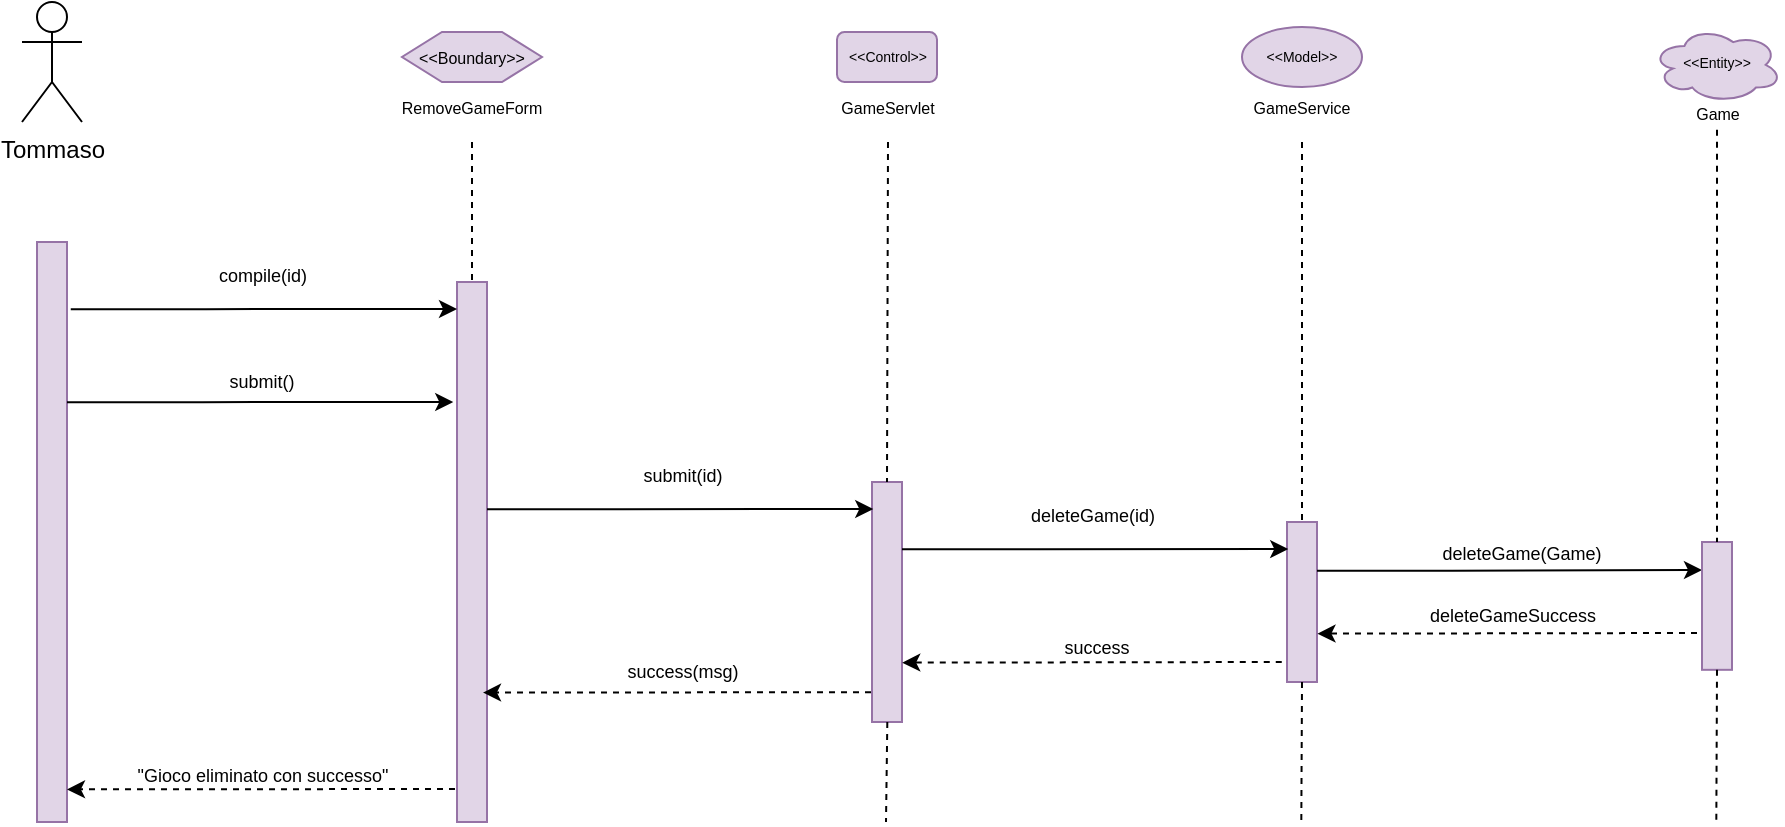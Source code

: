 <mxfile version="15.4.0" type="device"><diagram id="zaq00AHlqQfP13uIktSH" name="Page-1"><mxGraphModel dx="1328" dy="688" grid="1" gridSize="10" guides="1" tooltips="1" connect="1" arrows="1" fold="1" page="1" pageScale="1" pageWidth="827" pageHeight="1169" math="0" shadow="0"><root><mxCell id="0"/><mxCell id="1" parent="0"/><mxCell id="RKbFUW7Za1edfqImhwlX-1" value="Tommaso" style="shape=umlActor;verticalLabelPosition=bottom;verticalAlign=top;html=1;outlineConnect=0;" parent="1" vertex="1"><mxGeometry x="310" y="450" width="30" height="60" as="geometry"/></mxCell><mxCell id="RKbFUW7Za1edfqImhwlX-2" value="" style="rounded=0;whiteSpace=wrap;html=1;fillColor=#e1d5e7;strokeColor=#9673a6;" parent="1" vertex="1"><mxGeometry x="317.5" y="570" width="15" height="290" as="geometry"/></mxCell><mxCell id="RKbFUW7Za1edfqImhwlX-3" value="" style="rounded=0;whiteSpace=wrap;html=1;fillColor=#e1d5e7;strokeColor=#9673a6;" parent="1" vertex="1"><mxGeometry x="527.5" y="590" width="15" height="270" as="geometry"/></mxCell><mxCell id="RKbFUW7Za1edfqImhwlX-4" value="" style="endArrow=none;dashed=1;html=1;rounded=0;fontSize=8;entryX=0.5;entryY=0;entryDx=0;entryDy=0;exitX=0.5;exitY=1;exitDx=0;exitDy=0;" parent="1" target="RKbFUW7Za1edfqImhwlX-3" edge="1"><mxGeometry width="50" height="50" relative="1" as="geometry"><mxPoint x="535.0" y="520" as="sourcePoint"/><mxPoint x="557.5" y="580" as="targetPoint"/></mxGeometry></mxCell><mxCell id="RKbFUW7Za1edfqImhwlX-5" value="&amp;lt;&amp;lt;Boundary&amp;gt;&amp;gt;" style="shape=hexagon;perimeter=hexagonPerimeter2;whiteSpace=wrap;html=1;fixedSize=1;fontSize=8;fillColor=#e1d5e7;strokeColor=#9673a6;" parent="1" vertex="1"><mxGeometry x="500" y="465" width="70" height="25" as="geometry"/></mxCell><mxCell id="RKbFUW7Za1edfqImhwlX-6" value="&lt;div&gt;RemoveGameForm&lt;/div&gt;" style="text;html=1;strokeColor=none;fillColor=none;align=center;verticalAlign=middle;whiteSpace=wrap;rounded=0;fontSize=8;" parent="1" vertex="1"><mxGeometry x="520" y="495" width="30" height="15" as="geometry"/></mxCell><mxCell id="RKbFUW7Za1edfqImhwlX-7" value="submit()" style="text;html=1;strokeColor=none;fillColor=none;align=center;verticalAlign=middle;whiteSpace=wrap;rounded=0;fontSize=9;" parent="1" vertex="1"><mxGeometry x="370" y="630" width="120" height="20" as="geometry"/></mxCell><mxCell id="RKbFUW7Za1edfqImhwlX-8" value="&amp;lt;&amp;lt;Control&amp;gt;&amp;gt;" style="rounded=1;whiteSpace=wrap;html=1;fontSize=7;fillColor=#e1d5e7;strokeColor=#9673a6;" parent="1" vertex="1"><mxGeometry x="717.5" y="465" width="50" height="25" as="geometry"/></mxCell><mxCell id="RKbFUW7Za1edfqImhwlX-9" value="GameServlet" style="text;html=1;strokeColor=none;fillColor=none;align=center;verticalAlign=middle;whiteSpace=wrap;rounded=0;fontSize=8;" parent="1" vertex="1"><mxGeometry x="727.5" y="495" width="30" height="15" as="geometry"/></mxCell><mxCell id="RKbFUW7Za1edfqImhwlX-10" value="" style="rounded=0;whiteSpace=wrap;html=1;fillColor=#e1d5e7;strokeColor=#9673a6;" parent="1" vertex="1"><mxGeometry x="735" y="690" width="15" height="120" as="geometry"/></mxCell><mxCell id="RKbFUW7Za1edfqImhwlX-11" value="" style="endArrow=none;dashed=1;html=1;rounded=0;fontSize=8;entryX=0.5;entryY=0;entryDx=0;entryDy=0;" parent="1" target="RKbFUW7Za1edfqImhwlX-10" edge="1"><mxGeometry width="50" height="50" relative="1" as="geometry"><mxPoint x="743" y="520" as="sourcePoint"/><mxPoint x="787.5" y="593.5" as="targetPoint"/></mxGeometry></mxCell><mxCell id="RKbFUW7Za1edfqImhwlX-12" value="&amp;lt;&amp;lt;Model&amp;gt;&amp;gt;" style="ellipse;whiteSpace=wrap;html=1;fontSize=7;fillColor=#e1d5e7;strokeColor=#9673a6;" parent="1" vertex="1"><mxGeometry x="920" y="462.5" width="60" height="30" as="geometry"/></mxCell><mxCell id="RKbFUW7Za1edfqImhwlX-14" value="" style="rounded=0;whiteSpace=wrap;html=1;fillColor=#e1d5e7;strokeColor=#9673a6;" parent="1" vertex="1"><mxGeometry x="942.5" y="710" width="15" height="80" as="geometry"/></mxCell><mxCell id="RKbFUW7Za1edfqImhwlX-15" value="" style="endArrow=none;dashed=1;html=1;rounded=0;fontSize=8;entryX=0.5;entryY=0;entryDx=0;entryDy=0;" parent="1" target="RKbFUW7Za1edfqImhwlX-14" edge="1"><mxGeometry width="50" height="50" relative="1" as="geometry"><mxPoint x="950" y="520" as="sourcePoint"/><mxPoint x="972.5" y="618.5" as="targetPoint"/></mxGeometry></mxCell><mxCell id="RKbFUW7Za1edfqImhwlX-16" value="GameService" style="text;html=1;strokeColor=none;fillColor=none;align=center;verticalAlign=middle;whiteSpace=wrap;rounded=0;fontSize=8;" parent="1" vertex="1"><mxGeometry x="935" y="495" width="30" height="15" as="geometry"/></mxCell><mxCell id="RKbFUW7Za1edfqImhwlX-27" value="Game" style="text;html=1;strokeColor=none;fillColor=none;align=center;verticalAlign=middle;whiteSpace=wrap;rounded=0;fontSize=8;" parent="1" vertex="1"><mxGeometry x="1142.5" y="498.91" width="30" height="15" as="geometry"/></mxCell><mxCell id="RKbFUW7Za1edfqImhwlX-28" value="" style="endArrow=classic;html=1;rounded=0;exitX=1;exitY=0;exitDx=0;exitDy=0;entryX=-0.125;entryY=0.121;entryDx=0;entryDy=0;entryPerimeter=0;" parent="1" edge="1"><mxGeometry width="50" height="50" relative="1" as="geometry"><mxPoint x="332.5" y="650.07" as="sourcePoint"/><mxPoint x="525.625" y="650" as="targetPoint"/><Array as="points"><mxPoint x="380" y="650.07"/><mxPoint x="400" y="650.07"/></Array></mxGeometry></mxCell><mxCell id="RKbFUW7Za1edfqImhwlX-29" value="" style="endArrow=classic;html=1;rounded=0;exitX=1;exitY=0;exitDx=0;exitDy=0;entryX=-0.125;entryY=0.121;entryDx=0;entryDy=0;entryPerimeter=0;" parent="1" edge="1"><mxGeometry width="50" height="50" relative="1" as="geometry"><mxPoint x="542.5" y="703.57" as="sourcePoint"/><mxPoint x="735.625" y="703.5" as="targetPoint"/><Array as="points"><mxPoint x="590" y="703.57"/><mxPoint x="610" y="703.57"/></Array></mxGeometry></mxCell><mxCell id="RKbFUW7Za1edfqImhwlX-31" value="" style="endArrow=classic;html=1;rounded=0;exitX=1;exitY=0;exitDx=0;exitDy=0;entryX=-0.125;entryY=0.121;entryDx=0;entryDy=0;entryPerimeter=0;" parent="1" edge="1"><mxGeometry width="50" height="50" relative="1" as="geometry"><mxPoint x="334.38" y="603.57" as="sourcePoint"/><mxPoint x="527.505" y="603.5" as="targetPoint"/><Array as="points"><mxPoint x="381.88" y="603.57"/><mxPoint x="401.88" y="603.57"/></Array></mxGeometry></mxCell><mxCell id="RKbFUW7Za1edfqImhwlX-32" value="" style="endArrow=classic;html=1;rounded=0;dashed=1;fontSize=7;exitX=-0.047;exitY=0.97;exitDx=0;exitDy=0;exitPerimeter=0;" parent="1" edge="1"><mxGeometry width="50" height="50" relative="1" as="geometry"><mxPoint x="734.505" y="795.1" as="sourcePoint"/><mxPoint x="540.5" y="795.29" as="targetPoint"/></mxGeometry></mxCell><mxCell id="RKbFUW7Za1edfqImhwlX-33" value="" style="endArrow=classic;html=1;rounded=0;exitX=1;exitY=0;exitDx=0;exitDy=0;entryX=-0.125;entryY=0.121;entryDx=0;entryDy=0;entryPerimeter=0;" parent="1" edge="1"><mxGeometry width="50" height="50" relative="1" as="geometry"><mxPoint x="750" y="723.57" as="sourcePoint"/><mxPoint x="943.125" y="723.5" as="targetPoint"/><Array as="points"><mxPoint x="797.5" y="723.57"/><mxPoint x="817.5" y="723.57"/></Array></mxGeometry></mxCell><mxCell id="RKbFUW7Za1edfqImhwlX-34" value="&lt;div style=&quot;font-size: 9px&quot;&gt;&lt;font style=&quot;font-size: 9px&quot;&gt;compile(id)&lt;/font&gt;&lt;/div&gt;" style="text;html=1;strokeColor=none;fillColor=none;align=center;verticalAlign=middle;whiteSpace=wrap;rounded=0;fontSize=9;" parent="1" vertex="1"><mxGeometry x="332.5" y="570" width="195" height="33.5" as="geometry"/></mxCell><mxCell id="RKbFUW7Za1edfqImhwlX-35" value="success(msg)" style="text;html=1;strokeColor=none;fillColor=none;align=center;verticalAlign=middle;whiteSpace=wrap;rounded=0;fontSize=9;" parent="1" vertex="1"><mxGeometry x="542.5" y="768.32" width="195" height="33.5" as="geometry"/></mxCell><mxCell id="RKbFUW7Za1edfqImhwlX-36" value="&quot;Gioco eliminato con successo&quot;" style="text;html=1;strokeColor=none;fillColor=none;align=center;verticalAlign=middle;whiteSpace=wrap;rounded=0;fontSize=9;" parent="1" vertex="1"><mxGeometry x="332.5" y="820" width="195" height="33.5" as="geometry"/></mxCell><mxCell id="RKbFUW7Za1edfqImhwlX-37" value="success" style="text;html=1;strokeColor=none;fillColor=none;align=center;verticalAlign=middle;whiteSpace=wrap;rounded=0;fontSize=9;" parent="1" vertex="1"><mxGeometry x="750" y="756.5" width="195" height="33.5" as="geometry"/></mxCell><mxCell id="RKbFUW7Za1edfqImhwlX-40" value="" style="endArrow=classic;html=1;rounded=0;dashed=1;fontSize=7;" parent="1" edge="1"><mxGeometry width="50" height="50" relative="1" as="geometry"><mxPoint x="939.88" y="780" as="sourcePoint"/><mxPoint x="750.13" y="780.32" as="targetPoint"/></mxGeometry></mxCell><mxCell id="RKbFUW7Za1edfqImhwlX-44" value="" style="endArrow=classic;html=1;rounded=0;dashed=1;fontSize=7;exitX=-0.047;exitY=0.97;exitDx=0;exitDy=0;exitPerimeter=0;" parent="1" edge="1"><mxGeometry width="50" height="50" relative="1" as="geometry"><mxPoint x="526.505" y="843.5" as="sourcePoint"/><mxPoint x="332.5" y="843.69" as="targetPoint"/></mxGeometry></mxCell><mxCell id="YgpQ5zw9J8etLhVCyD7v-1" value="&lt;div style=&quot;font-size: 9px&quot;&gt;&lt;font style=&quot;font-size: 9px&quot;&gt;submit(id)&lt;/font&gt;&lt;/div&gt;" style="text;html=1;strokeColor=none;fillColor=none;align=center;verticalAlign=middle;whiteSpace=wrap;rounded=0;fontSize=9;" parent="1" vertex="1"><mxGeometry x="542.5" y="670" width="195" height="33.5" as="geometry"/></mxCell><mxCell id="YgpQ5zw9J8etLhVCyD7v-2" value="&lt;div style=&quot;font-size: 9px&quot;&gt;&lt;font style=&quot;font-size: 9px&quot;&gt;deleteGame(id)&lt;/font&gt;&lt;/div&gt;" style="text;html=1;strokeColor=none;fillColor=none;align=center;verticalAlign=middle;whiteSpace=wrap;rounded=0;fontSize=9;" parent="1" vertex="1"><mxGeometry x="747.5" y="690" width="195" height="33.5" as="geometry"/></mxCell><mxCell id="YgpQ5zw9J8etLhVCyD7v-8" value="&lt;font style=&quot;font-size: 9px&quot;&gt;deleteGame(Game)&lt;/font&gt;" style="text;html=1;strokeColor=none;fillColor=none;align=center;verticalAlign=middle;whiteSpace=wrap;rounded=0;" parent="1" vertex="1"><mxGeometry x="1030" y="710" width="60" height="30" as="geometry"/></mxCell><mxCell id="YgpQ5zw9J8etLhVCyD7v-13" value="" style="endArrow=classic;html=1;rounded=0;exitX=1;exitY=0;exitDx=0;exitDy=0;entryX=0;entryY=0.219;entryDx=0;entryDy=0;entryPerimeter=0;" parent="1" target="YgpQ5zw9J8etLhVCyD7v-19" edge="1"><mxGeometry width="50" height="50" relative="1" as="geometry"><mxPoint x="957.5" y="734.39" as="sourcePoint"/><mxPoint x="1140" y="734" as="targetPoint"/><Array as="points"><mxPoint x="1005" y="734.39"/><mxPoint x="1025" y="734.39"/></Array></mxGeometry></mxCell><mxCell id="YgpQ5zw9J8etLhVCyD7v-18" value="&amp;lt;&amp;lt;Entity&amp;gt;&amp;gt;" style="ellipse;shape=cloud;whiteSpace=wrap;html=1;fontSize=7;fillColor=#e1d5e7;strokeColor=#9673a6;" parent="1" vertex="1"><mxGeometry x="1125" y="462.5" width="65" height="37.82" as="geometry"/></mxCell><mxCell id="YgpQ5zw9J8etLhVCyD7v-19" value="" style="rounded=0;whiteSpace=wrap;html=1;fillColor=#e1d5e7;strokeColor=#9673a6;" parent="1" vertex="1"><mxGeometry x="1150" y="720" width="15" height="63.91" as="geometry"/></mxCell><mxCell id="YgpQ5zw9J8etLhVCyD7v-20" value="" style="endArrow=none;dashed=1;html=1;rounded=0;fontSize=8;entryX=0.5;entryY=0;entryDx=0;entryDy=0;" parent="1" target="YgpQ5zw9J8etLhVCyD7v-19" edge="1"><mxGeometry width="50" height="50" relative="1" as="geometry"><mxPoint x="1157.5" y="513.91" as="sourcePoint"/><mxPoint x="1180" y="612.41" as="targetPoint"/></mxGeometry></mxCell><mxCell id="YgpQ5zw9J8etLhVCyD7v-23" value="deleteGameSuccess" style="text;html=1;strokeColor=none;fillColor=none;align=center;verticalAlign=middle;whiteSpace=wrap;rounded=0;fontSize=9;" parent="1" vertex="1"><mxGeometry x="957.5" y="740" width="195" height="33.5" as="geometry"/></mxCell><mxCell id="YgpQ5zw9J8etLhVCyD7v-24" value="" style="endArrow=classic;html=1;rounded=0;dashed=1;fontSize=7;" parent="1" edge="1"><mxGeometry width="50" height="50" relative="1" as="geometry"><mxPoint x="1147.5" y="765.5" as="sourcePoint"/><mxPoint x="957.75" y="765.82" as="targetPoint"/></mxGeometry></mxCell><mxCell id="YgpQ5zw9J8etLhVCyD7v-27" value="" style="endArrow=none;dashed=1;html=1;rounded=0;fontSize=8;" parent="1" edge="1"><mxGeometry width="50" height="50" relative="1" as="geometry"><mxPoint x="742.66" y="810" as="sourcePoint"/><mxPoint x="742" y="860" as="targetPoint"/></mxGeometry></mxCell><mxCell id="YgpQ5zw9J8etLhVCyD7v-28" value="" style="endArrow=none;dashed=1;html=1;rounded=0;fontSize=8;exitX=0.5;exitY=1;exitDx=0;exitDy=0;" parent="1" source="RKbFUW7Za1edfqImhwlX-14" edge="1"><mxGeometry width="50" height="50" relative="1" as="geometry"><mxPoint x="950.32" y="810" as="sourcePoint"/><mxPoint x="949.66" y="860" as="targetPoint"/></mxGeometry></mxCell><mxCell id="YgpQ5zw9J8etLhVCyD7v-29" value="" style="endArrow=none;dashed=1;html=1;rounded=0;fontSize=8;exitX=0.5;exitY=1;exitDx=0;exitDy=0;" parent="1" source="YgpQ5zw9J8etLhVCyD7v-19" edge="1"><mxGeometry width="50" height="50" relative="1" as="geometry"><mxPoint x="1157.5" y="790" as="sourcePoint"/><mxPoint x="1157.16" y="860" as="targetPoint"/></mxGeometry></mxCell></root></mxGraphModel></diagram></mxfile>